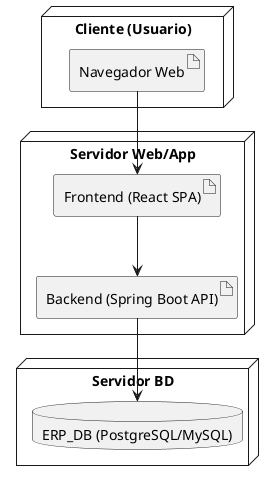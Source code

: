 @startuml
node "Cliente (Usuario)" {
  artifact "Navegador Web"
}

node "Servidor Web/App" {
  artifact "Frontend (React SPA)"
  artifact "Backend (Spring Boot API)"
}

node "Servidor BD" {
  database "ERP_DB (PostgreSQL/MySQL)"
}

"Navegador Web" --> "Frontend (React SPA)"
"Frontend (React SPA)" --> "Backend (Spring Boot API)"
"Backend (Spring Boot API)" --> "ERP_DB (PostgreSQL/MySQL)"
@enduml
